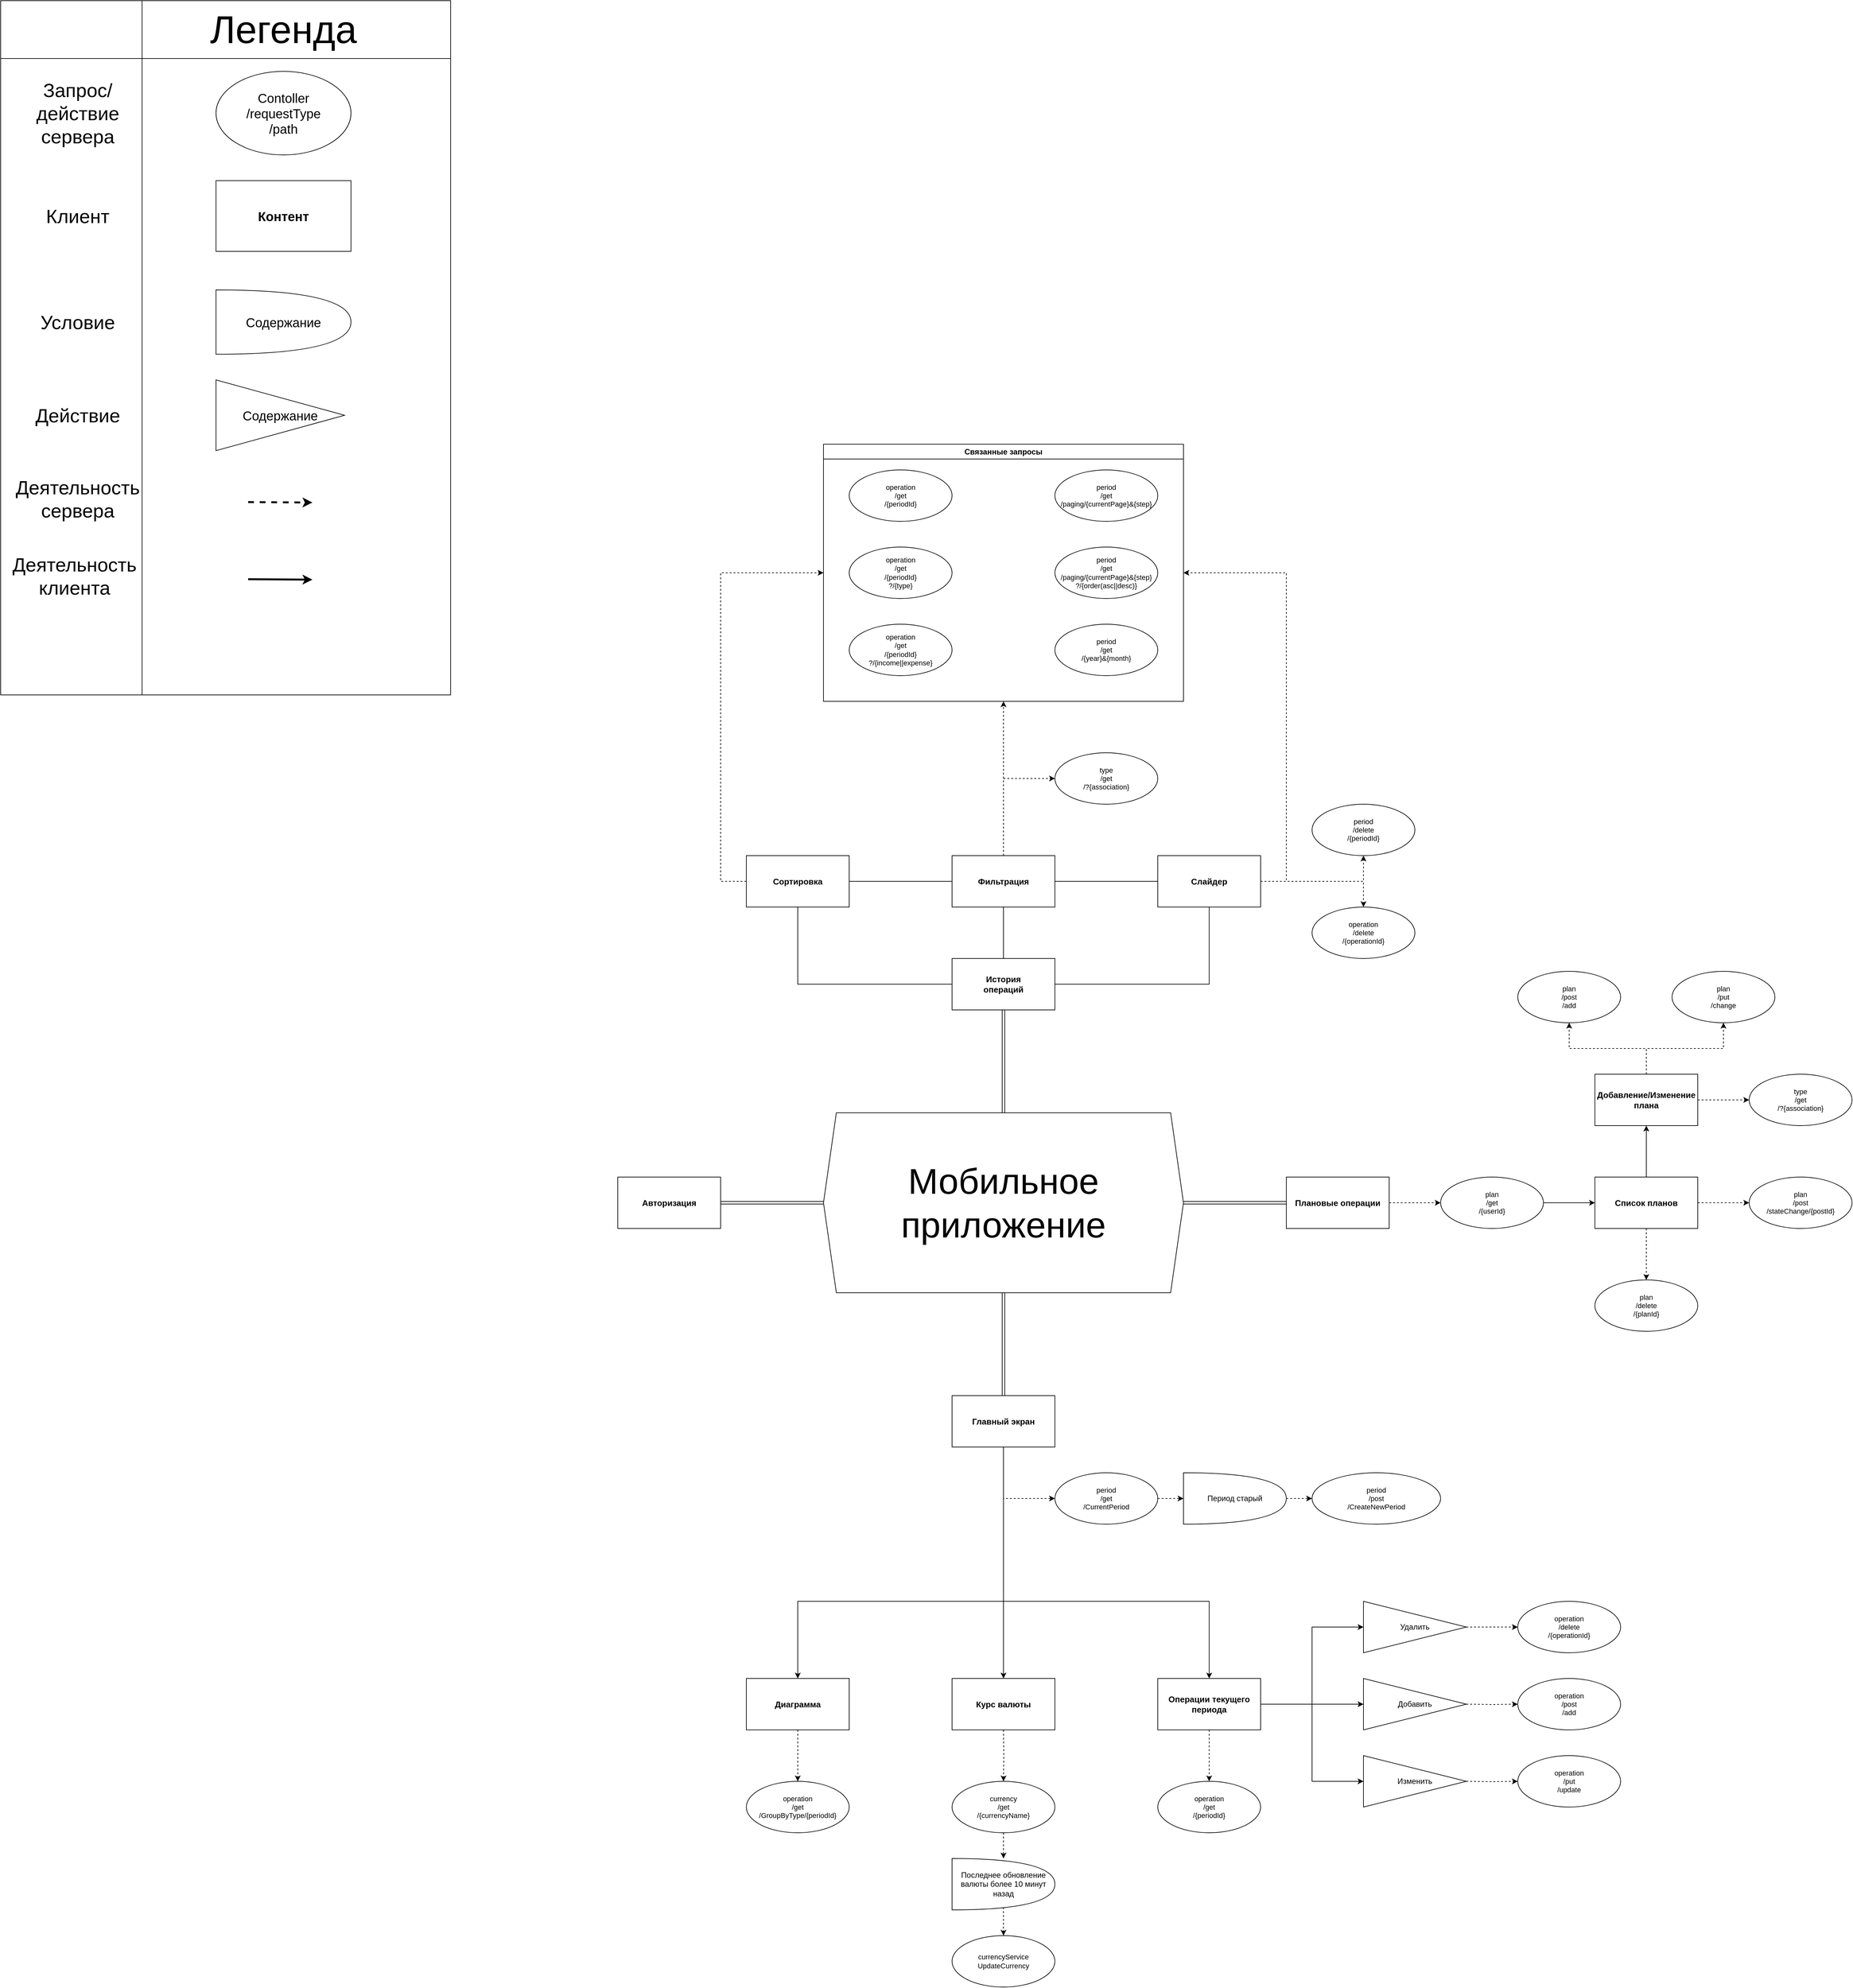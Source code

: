 <mxfile version="24.1.0" type="device">
  <diagram name="Страница — 1" id="nBO8ZvvXv2-mYGk7u215">
    <mxGraphModel dx="2196" dy="3770" grid="1" gridSize="10" guides="1" tooltips="1" connect="1" arrows="1" fold="1" page="0" pageScale="1" pageWidth="827" pageHeight="1169" background="none" math="0" shadow="0">
      <root>
        <mxCell id="0" />
        <mxCell id="1" parent="0" />
        <mxCell id="4c0wdn8axScRKglJY8u8-5" style="edgeStyle=orthogonalEdgeStyle;rounded=0;orthogonalLoop=1;jettySize=auto;html=1;exitX=0.5;exitY=1;exitDx=0;exitDy=0;entryX=0.5;entryY=0;entryDx=0;entryDy=0;" parent="1" source="4c0wdn8axScRKglJY8u8-1" target="4c0wdn8axScRKglJY8u8-2" edge="1">
          <mxGeometry relative="1" as="geometry">
            <Array as="points">
              <mxPoint x="920" y="40" />
              <mxPoint x="600" y="40" />
            </Array>
          </mxGeometry>
        </mxCell>
        <mxCell id="4c0wdn8axScRKglJY8u8-6" style="edgeStyle=orthogonalEdgeStyle;rounded=0;orthogonalLoop=1;jettySize=auto;html=1;exitX=0.5;exitY=1;exitDx=0;exitDy=0;entryX=0.5;entryY=0;entryDx=0;entryDy=0;" parent="1" source="4c0wdn8axScRKglJY8u8-1" target="4c0wdn8axScRKglJY8u8-3" edge="1">
          <mxGeometry relative="1" as="geometry" />
        </mxCell>
        <mxCell id="4c0wdn8axScRKglJY8u8-7" style="edgeStyle=orthogonalEdgeStyle;rounded=0;orthogonalLoop=1;jettySize=auto;html=1;exitX=0.5;exitY=1;exitDx=0;exitDy=0;entryX=0.5;entryY=0;entryDx=0;entryDy=0;" parent="1" source="4c0wdn8axScRKglJY8u8-1" target="4c0wdn8axScRKglJY8u8-4" edge="1">
          <mxGeometry relative="1" as="geometry">
            <Array as="points">
              <mxPoint x="920" y="40" />
              <mxPoint x="1240" y="40" />
            </Array>
          </mxGeometry>
        </mxCell>
        <mxCell id="4c0wdn8axScRKglJY8u8-15" style="edgeStyle=orthogonalEdgeStyle;rounded=0;orthogonalLoop=1;jettySize=auto;html=1;exitX=0.5;exitY=1;exitDx=0;exitDy=0;entryX=0;entryY=0.5;entryDx=0;entryDy=0;dashed=1;" parent="1" source="4c0wdn8axScRKglJY8u8-1" target="4c0wdn8axScRKglJY8u8-14" edge="1">
          <mxGeometry relative="1" as="geometry" />
        </mxCell>
        <mxCell id="4c0wdn8axScRKglJY8u8-1" value="Главный экран" style="rounded=0;whiteSpace=wrap;html=1;fontSize=13;fontStyle=1" parent="1" vertex="1">
          <mxGeometry x="840" y="-280" width="160" height="80" as="geometry" />
        </mxCell>
        <mxCell id="4c0wdn8axScRKglJY8u8-23" style="edgeStyle=orthogonalEdgeStyle;rounded=0;orthogonalLoop=1;jettySize=auto;html=1;exitX=0.5;exitY=1;exitDx=0;exitDy=0;entryX=0.5;entryY=0;entryDx=0;entryDy=0;dashed=1;" parent="1" source="4c0wdn8axScRKglJY8u8-2" target="4c0wdn8axScRKglJY8u8-22" edge="1">
          <mxGeometry relative="1" as="geometry" />
        </mxCell>
        <mxCell id="4c0wdn8axScRKglJY8u8-2" value="Диаграмма" style="rounded=0;whiteSpace=wrap;html=1;fontSize=13;fontStyle=1" parent="1" vertex="1">
          <mxGeometry x="520" y="160" width="160" height="80" as="geometry" />
        </mxCell>
        <mxCell id="4c0wdn8axScRKglJY8u8-3" value="Курс валюты" style="rounded=0;whiteSpace=wrap;html=1;fontSize=13;fontStyle=1" parent="1" vertex="1">
          <mxGeometry x="840" y="160" width="160" height="80" as="geometry" />
        </mxCell>
        <mxCell id="4c0wdn8axScRKglJY8u8-36" style="edgeStyle=orthogonalEdgeStyle;rounded=0;orthogonalLoop=1;jettySize=auto;html=1;exitX=0.5;exitY=1;exitDx=0;exitDy=0;entryX=0.5;entryY=0;entryDx=0;entryDy=0;dashed=1;" parent="1" source="4c0wdn8axScRKglJY8u8-4" target="4c0wdn8axScRKglJY8u8-35" edge="1">
          <mxGeometry relative="1" as="geometry" />
        </mxCell>
        <mxCell id="4c0wdn8axScRKglJY8u8-43" style="edgeStyle=orthogonalEdgeStyle;rounded=0;orthogonalLoop=1;jettySize=auto;html=1;exitX=1;exitY=0.5;exitDx=0;exitDy=0;entryX=0;entryY=0.5;entryDx=0;entryDy=0;" parent="1" source="4c0wdn8axScRKglJY8u8-4" target="4c0wdn8axScRKglJY8u8-38" edge="1">
          <mxGeometry relative="1" as="geometry" />
        </mxCell>
        <mxCell id="4c0wdn8axScRKglJY8u8-44" style="edgeStyle=orthogonalEdgeStyle;rounded=0;orthogonalLoop=1;jettySize=auto;html=1;exitX=1;exitY=0.5;exitDx=0;exitDy=0;entryX=0;entryY=0.5;entryDx=0;entryDy=0;" parent="1" source="4c0wdn8axScRKglJY8u8-4" target="4c0wdn8axScRKglJY8u8-37" edge="1">
          <mxGeometry relative="1" as="geometry" />
        </mxCell>
        <mxCell id="4c0wdn8axScRKglJY8u8-45" style="edgeStyle=orthogonalEdgeStyle;rounded=0;orthogonalLoop=1;jettySize=auto;html=1;exitX=1;exitY=0.5;exitDx=0;exitDy=0;entryX=0;entryY=0.5;entryDx=0;entryDy=0;" parent="1" source="4c0wdn8axScRKglJY8u8-4" target="4c0wdn8axScRKglJY8u8-39" edge="1">
          <mxGeometry relative="1" as="geometry" />
        </mxCell>
        <mxCell id="4c0wdn8axScRKglJY8u8-4" value="Операции текущего периода" style="rounded=0;whiteSpace=wrap;html=1;fontSize=13;fontStyle=1" parent="1" vertex="1">
          <mxGeometry x="1160" y="160" width="160" height="80" as="geometry" />
        </mxCell>
        <mxCell id="4c0wdn8axScRKglJY8u8-20" style="edgeStyle=orthogonalEdgeStyle;rounded=0;orthogonalLoop=1;jettySize=auto;html=1;exitX=1;exitY=0.5;exitDx=0;exitDy=0;entryX=0;entryY=0.5;entryDx=0;entryDy=0;dashed=1;" parent="1" source="4c0wdn8axScRKglJY8u8-14" edge="1">
          <mxGeometry relative="1" as="geometry">
            <mxPoint x="1200" y="-120" as="targetPoint" />
          </mxGeometry>
        </mxCell>
        <mxCell id="4c0wdn8axScRKglJY8u8-14" value="period&lt;div style=&quot;font-size: 11px;&quot;&gt;/get&lt;/div&gt;&lt;div style=&quot;font-size: 11px;&quot;&gt;/CurrentPeriod&lt;/div&gt;" style="ellipse;whiteSpace=wrap;html=1;fontSize=11;" parent="1" vertex="1">
          <mxGeometry x="1000" y="-160" width="160" height="80" as="geometry" />
        </mxCell>
        <mxCell id="4c0wdn8axScRKglJY8u8-16" value="period&lt;div style=&quot;font-size: 11px;&quot;&gt;/post&lt;/div&gt;&lt;div style=&quot;font-size: 11px;&quot;&gt;/CreateNewPeriod&lt;/div&gt;" style="ellipse;whiteSpace=wrap;html=1;fontSize=11;" parent="1" vertex="1">
          <mxGeometry x="1400" y="-160" width="200" height="80" as="geometry" />
        </mxCell>
        <mxCell id="4c0wdn8axScRKglJY8u8-22" value="operation&lt;div style=&quot;font-size: 11px;&quot;&gt;/get&lt;/div&gt;&lt;div style=&quot;font-size: 11px;&quot;&gt;/GroupByType/{periodId}&lt;/div&gt;" style="ellipse;whiteSpace=wrap;html=1;fontSize=11;" parent="1" vertex="1">
          <mxGeometry x="520" y="320" width="160" height="80" as="geometry" />
        </mxCell>
        <mxCell id="4c0wdn8axScRKglJY8u8-32" style="edgeStyle=orthogonalEdgeStyle;rounded=0;orthogonalLoop=1;jettySize=auto;html=1;exitX=1;exitY=0.5;exitDx=0;exitDy=0;exitPerimeter=0;entryX=0;entryY=0.5;entryDx=0;entryDy=0;dashed=1;" parent="1" source="4c0wdn8axScRKglJY8u8-24" target="4c0wdn8axScRKglJY8u8-16" edge="1">
          <mxGeometry relative="1" as="geometry" />
        </mxCell>
        <mxCell id="4c0wdn8axScRKglJY8u8-24" value="Период старый" style="shape=or;whiteSpace=wrap;html=1;" parent="1" vertex="1">
          <mxGeometry x="1200" y="-160" width="160" height="80" as="geometry" />
        </mxCell>
        <mxCell id="4c0wdn8axScRKglJY8u8-25" style="edgeStyle=orthogonalEdgeStyle;rounded=0;orthogonalLoop=1;jettySize=auto;html=1;exitX=0.5;exitY=1;exitDx=0;exitDy=0;entryX=0.5;entryY=0;entryDx=0;entryDy=0;dashed=1;" parent="1" target="4c0wdn8axScRKglJY8u8-26" edge="1">
          <mxGeometry relative="1" as="geometry">
            <mxPoint x="920" y="240" as="sourcePoint" />
            <mxPoint x="830" y="320" as="targetPoint" />
            <Array as="points" />
          </mxGeometry>
        </mxCell>
        <mxCell id="OfqJtT3u4iOqPH99aG8D-27" value="" style="edgeStyle=orthogonalEdgeStyle;rounded=0;orthogonalLoop=1;jettySize=auto;html=1;dashed=1;" edge="1" parent="1" source="4c0wdn8axScRKglJY8u8-26" target="4c0wdn8axScRKglJY8u8-27">
          <mxGeometry relative="1" as="geometry" />
        </mxCell>
        <mxCell id="4c0wdn8axScRKglJY8u8-26" value="&lt;div style=&quot;font-size: 11px;&quot;&gt;currency&lt;/div&gt;&lt;div style=&quot;font-size: 11px;&quot;&gt;/get&lt;/div&gt;&lt;div style=&quot;font-size: 11px;&quot;&gt;/{currencyName}&lt;/div&gt;" style="ellipse;whiteSpace=wrap;html=1;fontSize=11;" parent="1" vertex="1">
          <mxGeometry x="840" y="320" width="160" height="80" as="geometry" />
        </mxCell>
        <mxCell id="4c0wdn8axScRKglJY8u8-34" style="edgeStyle=orthogonalEdgeStyle;rounded=0;orthogonalLoop=1;jettySize=auto;html=1;exitX=0.7;exitY=0.9;exitDx=0;exitDy=0;exitPerimeter=0;entryX=0.5;entryY=0;entryDx=0;entryDy=0;dashed=1;" parent="1" source="4c0wdn8axScRKglJY8u8-27" target="4c0wdn8axScRKglJY8u8-30" edge="1">
          <mxGeometry relative="1" as="geometry">
            <Array as="points">
              <mxPoint x="920" y="512" />
            </Array>
          </mxGeometry>
        </mxCell>
        <mxCell id="4c0wdn8axScRKglJY8u8-27" value="Последнее обновление валюты более 10 минут назад" style="shape=or;whiteSpace=wrap;html=1;" parent="1" vertex="1">
          <mxGeometry x="840" y="440" width="160" height="80" as="geometry" />
        </mxCell>
        <mxCell id="4c0wdn8axScRKglJY8u8-30" value="&lt;div style=&quot;font-size: 11px;&quot;&gt;currencyService&lt;br&gt;&lt;/div&gt;&lt;div style=&quot;font-size: 11px;&quot;&gt;UpdateCurrency&lt;/div&gt;" style="ellipse;whiteSpace=wrap;html=1;fontSize=11;" parent="1" vertex="1">
          <mxGeometry x="840" y="560" width="160" height="80" as="geometry" />
        </mxCell>
        <mxCell id="4c0wdn8axScRKglJY8u8-35" value="operation&lt;div style=&quot;font-size: 11px;&quot;&gt;/get&lt;/div&gt;&lt;div style=&quot;font-size: 11px;&quot;&gt;/{periodId}&lt;/div&gt;" style="ellipse;whiteSpace=wrap;html=1;fontSize=11;" parent="1" vertex="1">
          <mxGeometry x="1160" y="320" width="160" height="80" as="geometry" />
        </mxCell>
        <mxCell id="4c0wdn8axScRKglJY8u8-47" style="edgeStyle=orthogonalEdgeStyle;rounded=0;orthogonalLoop=1;jettySize=auto;html=1;exitX=1;exitY=0.5;exitDx=0;exitDy=0;entryX=0;entryY=0.5;entryDx=0;entryDy=0;dashed=1;" parent="1" source="4c0wdn8axScRKglJY8u8-37" target="4c0wdn8axScRKglJY8u8-46" edge="1">
          <mxGeometry relative="1" as="geometry" />
        </mxCell>
        <mxCell id="4c0wdn8axScRKglJY8u8-37" value="Удалить" style="triangle;whiteSpace=wrap;html=1;rotation=0;" parent="1" vertex="1">
          <mxGeometry x="1480" y="40" width="160" height="80" as="geometry" />
        </mxCell>
        <mxCell id="4c0wdn8axScRKglJY8u8-38" value="Добавить" style="triangle;whiteSpace=wrap;html=1;rotation=0;" parent="1" vertex="1">
          <mxGeometry x="1480" y="160" width="160" height="80" as="geometry" />
        </mxCell>
        <mxCell id="4c0wdn8axScRKglJY8u8-39" value="Изменить" style="triangle;whiteSpace=wrap;html=1;rotation=0;" parent="1" vertex="1">
          <mxGeometry x="1480" y="280" width="160" height="80" as="geometry" />
        </mxCell>
        <mxCell id="4c0wdn8axScRKglJY8u8-46" value="operation&lt;div style=&quot;font-size: 11px;&quot;&gt;/delete&lt;/div&gt;&lt;div style=&quot;font-size: 11px;&quot;&gt;/{operationId}&lt;/div&gt;" style="ellipse;whiteSpace=wrap;html=1;fontSize=11;" parent="1" vertex="1">
          <mxGeometry x="1720" y="40" width="160" height="80" as="geometry" />
        </mxCell>
        <mxCell id="4c0wdn8axScRKglJY8u8-48" style="edgeStyle=orthogonalEdgeStyle;rounded=0;orthogonalLoop=1;jettySize=auto;html=1;exitX=1;exitY=0.5;exitDx=0;exitDy=0;entryX=0;entryY=0.5;entryDx=0;entryDy=0;dashed=1;" parent="1" target="4c0wdn8axScRKglJY8u8-49" edge="1">
          <mxGeometry relative="1" as="geometry">
            <mxPoint x="1640" y="200" as="sourcePoint" />
          </mxGeometry>
        </mxCell>
        <mxCell id="4c0wdn8axScRKglJY8u8-49" value="operation&lt;div style=&quot;font-size: 11px;&quot;&gt;/post&lt;br&gt;&lt;/div&gt;&lt;div style=&quot;font-size: 11px;&quot;&gt;/add&lt;/div&gt;" style="ellipse;whiteSpace=wrap;html=1;fontSize=11;" parent="1" vertex="1">
          <mxGeometry x="1720" y="160" width="160" height="80" as="geometry" />
        </mxCell>
        <mxCell id="4c0wdn8axScRKglJY8u8-50" style="edgeStyle=orthogonalEdgeStyle;rounded=0;orthogonalLoop=1;jettySize=auto;html=1;exitX=1;exitY=0.5;exitDx=0;exitDy=0;entryX=0;entryY=0.5;entryDx=0;entryDy=0;dashed=1;" parent="1" target="4c0wdn8axScRKglJY8u8-51" edge="1">
          <mxGeometry relative="1" as="geometry">
            <mxPoint x="1640" y="320" as="sourcePoint" />
          </mxGeometry>
        </mxCell>
        <mxCell id="4c0wdn8axScRKglJY8u8-51" value="operation&lt;div style=&quot;font-size: 11px;&quot;&gt;/put&lt;br&gt;&lt;/div&gt;&lt;div style=&quot;font-size: 11px;&quot;&gt;/update&lt;/div&gt;" style="ellipse;whiteSpace=wrap;html=1;fontSize=11;" parent="1" vertex="1">
          <mxGeometry x="1720" y="280" width="160" height="80" as="geometry" />
        </mxCell>
        <mxCell id="hxb5atD3jDr5F-edA5s0-39" style="edgeStyle=orthogonalEdgeStyle;rounded=0;orthogonalLoop=1;jettySize=auto;html=1;exitX=0.5;exitY=0;exitDx=0;exitDy=0;entryX=0.5;entryY=1;entryDx=0;entryDy=0;strokeColor=default;endArrow=none;endFill=0;" parent="1" source="hxb5atD3jDr5F-edA5s0-2" target="hxb5atD3jDr5F-edA5s0-7" edge="1">
          <mxGeometry relative="1" as="geometry" />
        </mxCell>
        <mxCell id="hxb5atD3jDr5F-edA5s0-40" style="edgeStyle=orthogonalEdgeStyle;rounded=0;orthogonalLoop=1;jettySize=auto;html=1;exitX=1;exitY=0.5;exitDx=0;exitDy=0;entryX=0.5;entryY=1;entryDx=0;entryDy=0;endArrow=none;endFill=0;" parent="1" source="hxb5atD3jDr5F-edA5s0-2" target="hxb5atD3jDr5F-edA5s0-9" edge="1">
          <mxGeometry relative="1" as="geometry" />
        </mxCell>
        <mxCell id="hxb5atD3jDr5F-edA5s0-41" style="edgeStyle=orthogonalEdgeStyle;rounded=0;orthogonalLoop=1;jettySize=auto;html=1;exitX=0;exitY=0.5;exitDx=0;exitDy=0;entryX=0.5;entryY=1;entryDx=0;entryDy=0;endArrow=none;endFill=0;" parent="1" source="hxb5atD3jDr5F-edA5s0-2" target="hxb5atD3jDr5F-edA5s0-6" edge="1">
          <mxGeometry relative="1" as="geometry" />
        </mxCell>
        <mxCell id="hxb5atD3jDr5F-edA5s0-2" value="История&lt;div&gt;операций&lt;/div&gt;" style="rounded=0;whiteSpace=wrap;html=1;fontSize=13;fontStyle=1" parent="1" vertex="1">
          <mxGeometry x="840" y="-960" width="160" height="80" as="geometry" />
        </mxCell>
        <mxCell id="hxb5atD3jDr5F-edA5s0-32" style="edgeStyle=orthogonalEdgeStyle;rounded=0;orthogonalLoop=1;jettySize=auto;html=1;exitX=0;exitY=0.5;exitDx=0;exitDy=0;entryX=0;entryY=0.5;entryDx=0;entryDy=0;dashed=1;" parent="1" source="hxb5atD3jDr5F-edA5s0-6" target="hxb5atD3jDr5F-edA5s0-16" edge="1">
          <mxGeometry relative="1" as="geometry">
            <Array as="points">
              <mxPoint x="480" y="-1080" />
              <mxPoint x="480" y="-1560" />
            </Array>
          </mxGeometry>
        </mxCell>
        <mxCell id="hxb5atD3jDr5F-edA5s0-6" value="Сортировка" style="rounded=0;whiteSpace=wrap;html=1;fontSize=13;fontStyle=1" parent="1" vertex="1">
          <mxGeometry x="520" y="-1120" width="160" height="80" as="geometry" />
        </mxCell>
        <mxCell id="hxb5atD3jDr5F-edA5s0-30" style="edgeStyle=orthogonalEdgeStyle;rounded=0;orthogonalLoop=1;jettySize=auto;html=1;exitX=0.5;exitY=0;exitDx=0;exitDy=0;entryX=0.5;entryY=1;entryDx=0;entryDy=0;dashed=1;" parent="1" source="hxb5atD3jDr5F-edA5s0-7" target="hxb5atD3jDr5F-edA5s0-16" edge="1">
          <mxGeometry relative="1" as="geometry" />
        </mxCell>
        <mxCell id="hxb5atD3jDr5F-edA5s0-37" style="edgeStyle=orthogonalEdgeStyle;rounded=0;orthogonalLoop=1;jettySize=auto;html=1;exitX=0;exitY=0.5;exitDx=0;exitDy=0;entryX=1;entryY=0.5;entryDx=0;entryDy=0;endArrow=none;endFill=0;" parent="1" source="hxb5atD3jDr5F-edA5s0-7" target="hxb5atD3jDr5F-edA5s0-6" edge="1">
          <mxGeometry relative="1" as="geometry" />
        </mxCell>
        <mxCell id="hxb5atD3jDr5F-edA5s0-42" style="edgeStyle=orthogonalEdgeStyle;rounded=0;orthogonalLoop=1;jettySize=auto;html=1;exitX=1;exitY=0.5;exitDx=0;exitDy=0;entryX=0;entryY=0.5;entryDx=0;entryDy=0;endArrow=none;endFill=0;" parent="1" source="hxb5atD3jDr5F-edA5s0-7" target="hxb5atD3jDr5F-edA5s0-9" edge="1">
          <mxGeometry relative="1" as="geometry" />
        </mxCell>
        <mxCell id="OfqJtT3u4iOqPH99aG8D-12" style="edgeStyle=orthogonalEdgeStyle;rounded=0;orthogonalLoop=1;jettySize=auto;html=1;exitX=0.5;exitY=0;exitDx=0;exitDy=0;entryX=0;entryY=0.5;entryDx=0;entryDy=0;dashed=1;" edge="1" parent="1" source="hxb5atD3jDr5F-edA5s0-7" target="OfqJtT3u4iOqPH99aG8D-10">
          <mxGeometry relative="1" as="geometry" />
        </mxCell>
        <mxCell id="hxb5atD3jDr5F-edA5s0-7" value="Фильтрация" style="rounded=0;whiteSpace=wrap;html=1;fontSize=13;fontStyle=1" parent="1" vertex="1">
          <mxGeometry x="840" y="-1120" width="160" height="80" as="geometry" />
        </mxCell>
        <mxCell id="hxb5atD3jDr5F-edA5s0-31" style="edgeStyle=orthogonalEdgeStyle;rounded=0;orthogonalLoop=1;jettySize=auto;html=1;exitX=1;exitY=0.5;exitDx=0;exitDy=0;entryX=1;entryY=0.5;entryDx=0;entryDy=0;dashed=1;" parent="1" source="hxb5atD3jDr5F-edA5s0-9" target="hxb5atD3jDr5F-edA5s0-16" edge="1">
          <mxGeometry relative="1" as="geometry">
            <Array as="points">
              <mxPoint x="1360" y="-1080" />
              <mxPoint x="1360" y="-1560" />
            </Array>
          </mxGeometry>
        </mxCell>
        <mxCell id="hxb5atD3jDr5F-edA5s0-45" style="edgeStyle=orthogonalEdgeStyle;rounded=0;orthogonalLoop=1;jettySize=auto;html=1;exitX=1;exitY=0.5;exitDx=0;exitDy=0;entryX=0.5;entryY=1;entryDx=0;entryDy=0;dashed=1;" parent="1" source="hxb5atD3jDr5F-edA5s0-9" target="hxb5atD3jDr5F-edA5s0-43" edge="1">
          <mxGeometry relative="1" as="geometry" />
        </mxCell>
        <mxCell id="hxb5atD3jDr5F-edA5s0-46" style="edgeStyle=orthogonalEdgeStyle;rounded=0;orthogonalLoop=1;jettySize=auto;html=1;exitX=1;exitY=0.5;exitDx=0;exitDy=0;entryX=0.5;entryY=0;entryDx=0;entryDy=0;dashed=1;" parent="1" source="hxb5atD3jDr5F-edA5s0-9" target="hxb5atD3jDr5F-edA5s0-44" edge="1">
          <mxGeometry relative="1" as="geometry" />
        </mxCell>
        <mxCell id="hxb5atD3jDr5F-edA5s0-9" value="Слайдер" style="rounded=0;whiteSpace=wrap;html=1;fontSize=13;fontStyle=1" parent="1" vertex="1">
          <mxGeometry x="1160" y="-1120" width="160" height="80" as="geometry" />
        </mxCell>
        <mxCell id="hxb5atD3jDr5F-edA5s0-16" value="Связанные запросы" style="swimlane;whiteSpace=wrap;html=1;" parent="1" vertex="1">
          <mxGeometry x="640" y="-1760" width="560" height="400" as="geometry" />
        </mxCell>
        <mxCell id="hxb5atD3jDr5F-edA5s0-11" value="period&lt;div style=&quot;font-size: 11px;&quot;&gt;/get&lt;/div&gt;&lt;div style=&quot;font-size: 11px;&quot;&gt;/paging/{currentPage}&amp;amp;{step}&lt;/div&gt;" style="ellipse;whiteSpace=wrap;html=1;fontSize=11;" parent="hxb5atD3jDr5F-edA5s0-16" vertex="1">
          <mxGeometry x="360" y="40" width="160" height="80" as="geometry" />
        </mxCell>
        <mxCell id="hxb5atD3jDr5F-edA5s0-21" value="operation&lt;div style=&quot;font-size: 11px;&quot;&gt;/get&lt;/div&gt;&lt;div style=&quot;font-size: 11px;&quot;&gt;/{periodId}&lt;/div&gt;" style="ellipse;whiteSpace=wrap;html=1;fontSize=11;" parent="hxb5atD3jDr5F-edA5s0-16" vertex="1">
          <mxGeometry x="40" y="40" width="160" height="80" as="geometry" />
        </mxCell>
        <mxCell id="hxb5atD3jDr5F-edA5s0-22" value="period&lt;div style=&quot;font-size: 11px;&quot;&gt;/get&lt;/div&gt;&lt;div style=&quot;font-size: 11px;&quot;&gt;/paging/{currentPage}&amp;amp;{step}&lt;/div&gt;&lt;div style=&quot;font-size: 11px;&quot;&gt;?/{order(asc||desc)}&lt;/div&gt;" style="ellipse;whiteSpace=wrap;html=1;fontSize=11;" parent="hxb5atD3jDr5F-edA5s0-16" vertex="1">
          <mxGeometry x="360" y="160" width="160" height="80" as="geometry" />
        </mxCell>
        <mxCell id="hxb5atD3jDr5F-edA5s0-23" value="period&lt;div style=&quot;font-size: 11px;&quot;&gt;/get&lt;/div&gt;&lt;div style=&quot;font-size: 11px;&quot;&gt;/{year}&amp;amp;{month}&lt;/div&gt;" style="ellipse;whiteSpace=wrap;html=1;fontSize=11;" parent="hxb5atD3jDr5F-edA5s0-16" vertex="1">
          <mxGeometry x="360" y="280" width="160" height="80" as="geometry" />
        </mxCell>
        <mxCell id="hxb5atD3jDr5F-edA5s0-24" value="operation&lt;div style=&quot;font-size: 11px;&quot;&gt;/get&lt;/div&gt;&lt;div style=&quot;font-size: 11px;&quot;&gt;/{periodId}&lt;/div&gt;&lt;div style=&quot;font-size: 11px;&quot;&gt;?/{type}&lt;/div&gt;" style="ellipse;whiteSpace=wrap;html=1;fontSize=11;" parent="hxb5atD3jDr5F-edA5s0-16" vertex="1">
          <mxGeometry x="40" y="160" width="160" height="80" as="geometry" />
        </mxCell>
        <mxCell id="hxb5atD3jDr5F-edA5s0-25" value="operation&lt;div style=&quot;font-size: 11px;&quot;&gt;/get&lt;/div&gt;&lt;div style=&quot;font-size: 11px;&quot;&gt;/{periodId}&lt;/div&gt;&lt;div style=&quot;font-size: 11px;&quot;&gt;?/{income||expense}&lt;/div&gt;" style="ellipse;whiteSpace=wrap;html=1;fontSize=11;" parent="hxb5atD3jDr5F-edA5s0-16" vertex="1">
          <mxGeometry x="40" y="280" width="160" height="80" as="geometry" />
        </mxCell>
        <mxCell id="hxb5atD3jDr5F-edA5s0-34" style="edgeStyle=orthogonalEdgeStyle;rounded=0;orthogonalLoop=1;jettySize=auto;html=1;exitX=0.5;exitY=0;exitDx=0;exitDy=0;entryX=0.5;entryY=1;entryDx=0;entryDy=0;shape=link;" parent="1" source="hxb5atD3jDr5F-edA5s0-29" target="hxb5atD3jDr5F-edA5s0-2" edge="1">
          <mxGeometry relative="1" as="geometry" />
        </mxCell>
        <mxCell id="hxb5atD3jDr5F-edA5s0-35" style="edgeStyle=orthogonalEdgeStyle;rounded=0;orthogonalLoop=1;jettySize=auto;html=1;exitX=0.5;exitY=1;exitDx=0;exitDy=0;entryX=0.5;entryY=0;entryDx=0;entryDy=0;shape=link;" parent="1" source="hxb5atD3jDr5F-edA5s0-29" target="4c0wdn8axScRKglJY8u8-1" edge="1">
          <mxGeometry relative="1" as="geometry" />
        </mxCell>
        <mxCell id="hxb5atD3jDr5F-edA5s0-48" style="edgeStyle=orthogonalEdgeStyle;rounded=0;orthogonalLoop=1;jettySize=auto;html=1;exitX=0;exitY=0.5;exitDx=0;exitDy=0;entryX=1;entryY=0.5;entryDx=0;entryDy=0;shape=link;" parent="1" source="hxb5atD3jDr5F-edA5s0-29" target="hxb5atD3jDr5F-edA5s0-47" edge="1">
          <mxGeometry relative="1" as="geometry" />
        </mxCell>
        <mxCell id="hxb5atD3jDr5F-edA5s0-50" style="edgeStyle=orthogonalEdgeStyle;rounded=0;orthogonalLoop=1;jettySize=auto;html=1;exitX=1;exitY=0.5;exitDx=0;exitDy=0;entryX=0;entryY=0.5;entryDx=0;entryDy=0;shape=link;" parent="1" source="hxb5atD3jDr5F-edA5s0-29" target="hxb5atD3jDr5F-edA5s0-49" edge="1">
          <mxGeometry relative="1" as="geometry" />
        </mxCell>
        <mxCell id="hxb5atD3jDr5F-edA5s0-29" value="Мобильное приложение" style="shape=hexagon;perimeter=hexagonPerimeter2;whiteSpace=wrap;html=1;fixedSize=1;fontSize=56;" parent="1" vertex="1">
          <mxGeometry x="640" y="-720" width="560" height="280" as="geometry" />
        </mxCell>
        <mxCell id="hxb5atD3jDr5F-edA5s0-43" value="period&lt;div style=&quot;font-size: 11px;&quot;&gt;/delete&lt;/div&gt;&lt;div style=&quot;font-size: 11px;&quot;&gt;/{periodId}&lt;/div&gt;" style="ellipse;whiteSpace=wrap;html=1;fontSize=11;" parent="1" vertex="1">
          <mxGeometry x="1400" y="-1200" width="160" height="80" as="geometry" />
        </mxCell>
        <mxCell id="hxb5atD3jDr5F-edA5s0-44" value="operation&lt;div style=&quot;font-size: 11px;&quot;&gt;/delete&lt;/div&gt;&lt;div style=&quot;font-size: 11px;&quot;&gt;/{operationId}&lt;/div&gt;" style="ellipse;whiteSpace=wrap;html=1;fontSize=11;" parent="1" vertex="1">
          <mxGeometry x="1400" y="-1040" width="160" height="80" as="geometry" />
        </mxCell>
        <mxCell id="hxb5atD3jDr5F-edA5s0-47" value="Авторизация" style="rounded=0;whiteSpace=wrap;html=1;fontSize=13;fontStyle=1" parent="1" vertex="1">
          <mxGeometry x="320" y="-620" width="160" height="80" as="geometry" />
        </mxCell>
        <mxCell id="hxb5atD3jDr5F-edA5s0-55" style="edgeStyle=orthogonalEdgeStyle;rounded=0;orthogonalLoop=1;jettySize=auto;html=1;exitX=1;exitY=0.5;exitDx=0;exitDy=0;entryX=0;entryY=0.5;entryDx=0;entryDy=0;dashed=1;" parent="1" source="hxb5atD3jDr5F-edA5s0-49" target="hxb5atD3jDr5F-edA5s0-53" edge="1">
          <mxGeometry relative="1" as="geometry" />
        </mxCell>
        <mxCell id="hxb5atD3jDr5F-edA5s0-49" value="Плановые операции" style="rounded=0;whiteSpace=wrap;html=1;fontSize=13;fontStyle=1" parent="1" vertex="1">
          <mxGeometry x="1360" y="-620" width="160" height="80" as="geometry" />
        </mxCell>
        <mxCell id="hxb5atD3jDr5F-edA5s0-51" value="&lt;div style=&quot;font-size: 11px;&quot;&gt;plan&lt;/div&gt;&lt;div style=&quot;font-size: 11px;&quot;&gt;/post&lt;/div&gt;&lt;div style=&quot;font-size: 11px;&quot;&gt;/add&lt;/div&gt;" style="ellipse;whiteSpace=wrap;html=1;fontSize=11;" parent="1" vertex="1">
          <mxGeometry x="1720" y="-940" width="160" height="80" as="geometry" />
        </mxCell>
        <mxCell id="hxb5atD3jDr5F-edA5s0-52" value="&lt;div style=&quot;font-size: 11px;&quot;&gt;plan&lt;/div&gt;&lt;div style=&quot;font-size: 11px;&quot;&gt;/delete&lt;/div&gt;&lt;div style=&quot;font-size: 11px;&quot;&gt;/{planId}&lt;/div&gt;" style="ellipse;whiteSpace=wrap;html=1;fontSize=11;" parent="1" vertex="1">
          <mxGeometry x="1840" y="-460" width="160" height="80" as="geometry" />
        </mxCell>
        <mxCell id="hxb5atD3jDr5F-edA5s0-56" style="edgeStyle=orthogonalEdgeStyle;rounded=0;orthogonalLoop=1;jettySize=auto;html=1;exitX=1;exitY=0.5;exitDx=0;exitDy=0;entryX=0;entryY=0.5;entryDx=0;entryDy=0;" parent="1" source="hxb5atD3jDr5F-edA5s0-53" target="hxb5atD3jDr5F-edA5s0-54" edge="1">
          <mxGeometry relative="1" as="geometry" />
        </mxCell>
        <mxCell id="hxb5atD3jDr5F-edA5s0-53" value="&lt;div style=&quot;font-size: 11px;&quot;&gt;plan&lt;/div&gt;&lt;div style=&quot;font-size: 11px;&quot;&gt;/get&lt;/div&gt;&lt;div style=&quot;font-size: 11px;&quot;&gt;/{userId}&lt;/div&gt;" style="ellipse;whiteSpace=wrap;html=1;fontSize=11;" parent="1" vertex="1">
          <mxGeometry x="1600" y="-620" width="160" height="80" as="geometry" />
        </mxCell>
        <mxCell id="hxb5atD3jDr5F-edA5s0-58" style="edgeStyle=orthogonalEdgeStyle;rounded=0;orthogonalLoop=1;jettySize=auto;html=1;exitX=0.5;exitY=1;exitDx=0;exitDy=0;entryX=0.5;entryY=0;entryDx=0;entryDy=0;dashed=1;" parent="1" source="hxb5atD3jDr5F-edA5s0-54" target="hxb5atD3jDr5F-edA5s0-52" edge="1">
          <mxGeometry relative="1" as="geometry" />
        </mxCell>
        <mxCell id="hxb5atD3jDr5F-edA5s0-60" style="edgeStyle=orthogonalEdgeStyle;rounded=0;orthogonalLoop=1;jettySize=auto;html=1;exitX=1;exitY=0.5;exitDx=0;exitDy=0;entryX=0;entryY=0.5;entryDx=0;entryDy=0;dashed=1;" parent="1" source="hxb5atD3jDr5F-edA5s0-54" target="hxb5atD3jDr5F-edA5s0-57" edge="1">
          <mxGeometry relative="1" as="geometry" />
        </mxCell>
        <mxCell id="OfqJtT3u4iOqPH99aG8D-3" style="edgeStyle=orthogonalEdgeStyle;rounded=0;orthogonalLoop=1;jettySize=auto;html=1;exitX=0.5;exitY=0;exitDx=0;exitDy=0;entryX=0.5;entryY=1;entryDx=0;entryDy=0;" edge="1" parent="1" source="hxb5atD3jDr5F-edA5s0-54" target="OfqJtT3u4iOqPH99aG8D-2">
          <mxGeometry relative="1" as="geometry" />
        </mxCell>
        <mxCell id="hxb5atD3jDr5F-edA5s0-54" value="Список планов" style="rounded=0;whiteSpace=wrap;html=1;fontSize=13;fontStyle=1" parent="1" vertex="1">
          <mxGeometry x="1840" y="-620" width="160" height="80" as="geometry" />
        </mxCell>
        <mxCell id="hxb5atD3jDr5F-edA5s0-57" value="&lt;div style=&quot;font-size: 11px;&quot;&gt;plan&lt;/div&gt;&lt;div style=&quot;font-size: 11px;&quot;&gt;/post&lt;/div&gt;&lt;div style=&quot;font-size: 11px;&quot;&gt;/stateChange/{postId}&lt;/div&gt;" style="ellipse;whiteSpace=wrap;html=1;fontSize=11;" parent="1" vertex="1">
          <mxGeometry x="2080" y="-620" width="160" height="80" as="geometry" />
        </mxCell>
        <mxCell id="OfqJtT3u4iOqPH99aG8D-6" style="edgeStyle=orthogonalEdgeStyle;rounded=0;orthogonalLoop=1;jettySize=auto;html=1;exitX=1;exitY=0.5;exitDx=0;exitDy=0;entryX=0;entryY=0.5;entryDx=0;entryDy=0;dashed=1;" edge="1" parent="1" source="OfqJtT3u4iOqPH99aG8D-2" target="OfqJtT3u4iOqPH99aG8D-5">
          <mxGeometry relative="1" as="geometry" />
        </mxCell>
        <mxCell id="OfqJtT3u4iOqPH99aG8D-7" style="edgeStyle=orthogonalEdgeStyle;rounded=0;orthogonalLoop=1;jettySize=auto;html=1;exitX=0.5;exitY=0;exitDx=0;exitDy=0;entryX=0.5;entryY=1;entryDx=0;entryDy=0;dashed=1;" edge="1" parent="1" source="OfqJtT3u4iOqPH99aG8D-2" target="hxb5atD3jDr5F-edA5s0-51">
          <mxGeometry relative="1" as="geometry" />
        </mxCell>
        <mxCell id="OfqJtT3u4iOqPH99aG8D-9" style="edgeStyle=orthogonalEdgeStyle;rounded=0;orthogonalLoop=1;jettySize=auto;html=1;exitX=0.5;exitY=0;exitDx=0;exitDy=0;entryX=0.5;entryY=1;entryDx=0;entryDy=0;dashed=1;" edge="1" parent="1" source="OfqJtT3u4iOqPH99aG8D-2" target="OfqJtT3u4iOqPH99aG8D-8">
          <mxGeometry relative="1" as="geometry" />
        </mxCell>
        <mxCell id="OfqJtT3u4iOqPH99aG8D-2" value="Добавление/Изменение плана" style="rounded=0;whiteSpace=wrap;html=1;fontSize=13;fontStyle=1" vertex="1" parent="1">
          <mxGeometry x="1840" y="-780" width="160" height="80" as="geometry" />
        </mxCell>
        <mxCell id="OfqJtT3u4iOqPH99aG8D-5" value="&lt;div style=&quot;font-size: 11px;&quot;&gt;type&lt;/div&gt;&lt;div style=&quot;font-size: 11px;&quot;&gt;/get&lt;/div&gt;&lt;div style=&quot;font-size: 11px;&quot;&gt;/?{association}&lt;/div&gt;" style="ellipse;whiteSpace=wrap;html=1;fontSize=11;" vertex="1" parent="1">
          <mxGeometry x="2080" y="-780" width="160" height="80" as="geometry" />
        </mxCell>
        <mxCell id="OfqJtT3u4iOqPH99aG8D-8" value="&lt;div style=&quot;font-size: 11px;&quot;&gt;plan&lt;/div&gt;&lt;div style=&quot;font-size: 11px;&quot;&gt;/put&lt;/div&gt;&lt;div style=&quot;font-size: 11px;&quot;&gt;/change&lt;/div&gt;" style="ellipse;whiteSpace=wrap;html=1;fontSize=11;" vertex="1" parent="1">
          <mxGeometry x="1960" y="-940" width="160" height="80" as="geometry" />
        </mxCell>
        <mxCell id="OfqJtT3u4iOqPH99aG8D-10" value="&lt;div style=&quot;font-size: 11px;&quot;&gt;type&lt;/div&gt;&lt;div style=&quot;font-size: 11px;&quot;&gt;/get&lt;/div&gt;&lt;div style=&quot;font-size: 11px;&quot;&gt;/?{association}&lt;/div&gt;" style="ellipse;whiteSpace=wrap;html=1;fontSize=11;" vertex="1" parent="1">
          <mxGeometry x="1000" y="-1280" width="160" height="80" as="geometry" />
        </mxCell>
        <mxCell id="OfqJtT3u4iOqPH99aG8D-13" value="" style="shape=internalStorage;whiteSpace=wrap;html=1;backgroundOutline=1;dx=220;dy=90;" vertex="1" parent="1">
          <mxGeometry x="-640" y="-2450" width="700" height="1080" as="geometry" />
        </mxCell>
        <mxCell id="OfqJtT3u4iOqPH99aG8D-14" value="Легенда" style="text;html=1;align=center;verticalAlign=middle;whiteSpace=wrap;rounded=0;fontSize=60;" vertex="1" parent="1">
          <mxGeometry x="-230" y="-2420" width="60" height="30" as="geometry" />
        </mxCell>
        <mxCell id="OfqJtT3u4iOqPH99aG8D-15" value="Запрос/&lt;div&gt;действие сервера&lt;/div&gt;" style="text;html=1;align=center;verticalAlign=middle;whiteSpace=wrap;rounded=0;fontSize=30;" vertex="1" parent="1">
          <mxGeometry x="-550" y="-2290" width="60" height="30" as="geometry" />
        </mxCell>
        <mxCell id="OfqJtT3u4iOqPH99aG8D-16" value="&lt;div style=&quot;font-size: 20px;&quot;&gt;Contoller&lt;/div&gt;&lt;div style=&quot;font-size: 20px;&quot;&gt;/requestType&lt;/div&gt;&lt;div style=&quot;font-size: 20px;&quot;&gt;/path&lt;/div&gt;" style="ellipse;whiteSpace=wrap;html=1;fontSize=20;" vertex="1" parent="1">
          <mxGeometry x="-305" y="-2340" width="210" height="130" as="geometry" />
        </mxCell>
        <mxCell id="OfqJtT3u4iOqPH99aG8D-17" value="Контент" style="rounded=0;whiteSpace=wrap;html=1;fontSize=20;fontStyle=1" vertex="1" parent="1">
          <mxGeometry x="-305" y="-2170" width="210" height="110" as="geometry" />
        </mxCell>
        <mxCell id="OfqJtT3u4iOqPH99aG8D-18" value="Клиент" style="text;html=1;align=center;verticalAlign=middle;whiteSpace=wrap;rounded=0;fontSize=30;" vertex="1" parent="1">
          <mxGeometry x="-550" y="-2130" width="60" height="30" as="geometry" />
        </mxCell>
        <mxCell id="OfqJtT3u4iOqPH99aG8D-19" value="Содержание" style="shape=or;whiteSpace=wrap;html=1;fontSize=20;" vertex="1" parent="1">
          <mxGeometry x="-305" y="-2000" width="210" height="100" as="geometry" />
        </mxCell>
        <mxCell id="OfqJtT3u4iOqPH99aG8D-20" value="Условие" style="text;html=1;align=center;verticalAlign=middle;whiteSpace=wrap;rounded=0;fontSize=30;" vertex="1" parent="1">
          <mxGeometry x="-550" y="-1965" width="60" height="30" as="geometry" />
        </mxCell>
        <mxCell id="OfqJtT3u4iOqPH99aG8D-22" value="Содержание" style="triangle;whiteSpace=wrap;html=1;rotation=0;fontSize=20;" vertex="1" parent="1">
          <mxGeometry x="-305" y="-1860" width="200" height="110" as="geometry" />
        </mxCell>
        <mxCell id="OfqJtT3u4iOqPH99aG8D-23" value="Действие" style="text;html=1;align=center;verticalAlign=middle;whiteSpace=wrap;rounded=0;fontSize=30;" vertex="1" parent="1">
          <mxGeometry x="-550" y="-1820" width="60" height="30" as="geometry" />
        </mxCell>
        <mxCell id="OfqJtT3u4iOqPH99aG8D-25" value="" style="endArrow=classic;html=1;rounded=0;dashed=1;strokeWidth=3;" edge="1" parent="1">
          <mxGeometry width="50" height="50" relative="1" as="geometry">
            <mxPoint x="-255" y="-1670" as="sourcePoint" />
            <mxPoint x="-155" y="-1669.29" as="targetPoint" />
          </mxGeometry>
        </mxCell>
        <mxCell id="OfqJtT3u4iOqPH99aG8D-26" value="Деятельность сервера" style="text;html=1;align=center;verticalAlign=middle;whiteSpace=wrap;rounded=0;fontSize=30;" vertex="1" parent="1">
          <mxGeometry x="-555" y="-1690" width="70" height="30" as="geometry" />
        </mxCell>
        <mxCell id="OfqJtT3u4iOqPH99aG8D-28" value="" style="endArrow=classic;html=1;rounded=0;strokeWidth=3;" edge="1" parent="1">
          <mxGeometry width="50" height="50" relative="1" as="geometry">
            <mxPoint x="-255" y="-1550" as="sourcePoint" />
            <mxPoint x="-155" y="-1549.29" as="targetPoint" />
          </mxGeometry>
        </mxCell>
        <mxCell id="OfqJtT3u4iOqPH99aG8D-29" value="Деятельность клиента" style="text;html=1;align=center;verticalAlign=middle;whiteSpace=wrap;rounded=0;fontSize=30;" vertex="1" parent="1">
          <mxGeometry x="-560" y="-1570" width="70" height="30" as="geometry" />
        </mxCell>
      </root>
    </mxGraphModel>
  </diagram>
</mxfile>
